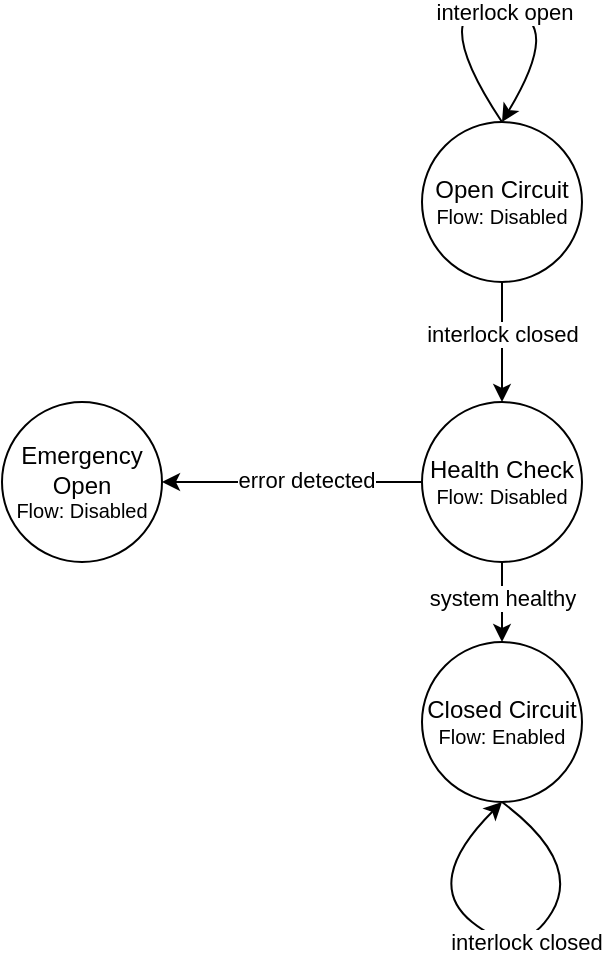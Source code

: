 <mxfile version="15.2.9" type="device"><diagram id="QTnVT0C6xqXXU48acrx5" name="Page-1"><mxGraphModel dx="450" dy="308" grid="1" gridSize="10" guides="1" tooltips="1" connect="1" arrows="1" fold="1" page="1" pageScale="1" pageWidth="850" pageHeight="1100" math="0" shadow="0"><root><mxCell id="0"/><mxCell id="1" parent="0"/><mxCell id="sa3_193MHR1y_w7XCdFe-1" value="&lt;div&gt;&lt;span&gt;Open Circuit&lt;/span&gt;&lt;/div&gt;&lt;div style=&quot;font-size: 10px&quot;&gt;Flow: Disabled&lt;/div&gt;" style="ellipse;whiteSpace=wrap;html=1;aspect=fixed;align=center;" vertex="1" parent="1"><mxGeometry x="280" y="90" width="80" height="80" as="geometry"/></mxCell><mxCell id="sa3_193MHR1y_w7XCdFe-11" value="" style="edgeStyle=orthogonalEdgeStyle;rounded=0;orthogonalLoop=1;jettySize=auto;html=1;exitX=0.5;exitY=1;exitDx=0;exitDy=0;entryX=0.5;entryY=0;entryDx=0;entryDy=0;" edge="1" parent="1" source="sa3_193MHR1y_w7XCdFe-1" target="sa3_193MHR1y_w7XCdFe-3"><mxGeometry relative="1" as="geometry"><mxPoint x="410" y="190" as="targetPoint"/></mxGeometry></mxCell><mxCell id="sa3_193MHR1y_w7XCdFe-12" value="interlock closed" style="edgeLabel;html=1;align=center;verticalAlign=middle;resizable=0;points=[];" vertex="1" connectable="0" parent="sa3_193MHR1y_w7XCdFe-11"><mxGeometry x="-0.13" relative="1" as="geometry"><mxPoint as="offset"/></mxGeometry></mxCell><mxCell id="sa3_193MHR1y_w7XCdFe-3" value="&lt;div&gt;Health Check&lt;/div&gt;&lt;div style=&quot;font-size: 10px&quot;&gt;Flow: Disabled&lt;/div&gt;" style="ellipse;whiteSpace=wrap;html=1;aspect=fixed;align=center;" vertex="1" parent="1"><mxGeometry x="280" y="230" width="80" height="80" as="geometry"/></mxCell><mxCell id="sa3_193MHR1y_w7XCdFe-6" value="&lt;div&gt;Emergency Open&lt;/div&gt;&lt;div style=&quot;font-size: 10px&quot;&gt;Flow: Disabled&lt;/div&gt;" style="ellipse;whiteSpace=wrap;html=1;aspect=fixed;align=center;" vertex="1" parent="1"><mxGeometry x="70" y="230" width="80" height="80" as="geometry"/></mxCell><mxCell id="sa3_193MHR1y_w7XCdFe-7" value="" style="endArrow=classic;html=1;exitX=0;exitY=0.5;exitDx=0;exitDy=0;entryX=1;entryY=0.5;entryDx=0;entryDy=0;" edge="1" parent="1" source="sa3_193MHR1y_w7XCdFe-3" target="sa3_193MHR1y_w7XCdFe-6"><mxGeometry width="50" height="50" relative="1" as="geometry"><mxPoint x="330" y="180" as="sourcePoint"/><mxPoint x="330" y="240" as="targetPoint"/></mxGeometry></mxCell><mxCell id="sa3_193MHR1y_w7XCdFe-8" value="error detected" style="edgeLabel;html=1;align=center;verticalAlign=middle;resizable=0;points=[];" vertex="1" connectable="0" parent="sa3_193MHR1y_w7XCdFe-7"><mxGeometry x="-0.108" y="-1" relative="1" as="geometry"><mxPoint as="offset"/></mxGeometry></mxCell><mxCell id="sa3_193MHR1y_w7XCdFe-10" value="&lt;div&gt;Closed Circuit&lt;/div&gt;&lt;div style=&quot;font-size: 10px&quot;&gt;Flow: Enabled&lt;/div&gt;" style="ellipse;whiteSpace=wrap;html=1;aspect=fixed;align=center;" vertex="1" parent="1"><mxGeometry x="280" y="350" width="80" height="80" as="geometry"/></mxCell><mxCell id="sa3_193MHR1y_w7XCdFe-14" value="" style="edgeStyle=orthogonalEdgeStyle;rounded=0;orthogonalLoop=1;jettySize=auto;html=1;exitX=0.5;exitY=1;exitDx=0;exitDy=0;entryX=0.5;entryY=0;entryDx=0;entryDy=0;" edge="1" parent="1" source="sa3_193MHR1y_w7XCdFe-3" target="sa3_193MHR1y_w7XCdFe-10"><mxGeometry relative="1" as="geometry"><mxPoint x="330" y="180" as="sourcePoint"/><mxPoint x="330" y="240" as="targetPoint"/></mxGeometry></mxCell><mxCell id="sa3_193MHR1y_w7XCdFe-15" value="system healthy" style="edgeLabel;html=1;align=center;verticalAlign=middle;resizable=0;points=[];" vertex="1" connectable="0" parent="sa3_193MHR1y_w7XCdFe-14"><mxGeometry x="-0.13" relative="1" as="geometry"><mxPoint as="offset"/></mxGeometry></mxCell><mxCell id="sa3_193MHR1y_w7XCdFe-16" value="" style="endArrow=classic;html=1;exitX=0.5;exitY=1;exitDx=0;exitDy=0;" edge="1" parent="1" source="sa3_193MHR1y_w7XCdFe-10"><mxGeometry width="50" height="50" relative="1" as="geometry"><mxPoint x="280" y="520" as="sourcePoint"/><mxPoint x="320" y="430" as="targetPoint"/></mxGeometry></mxCell><mxCell id="sa3_193MHR1y_w7XCdFe-17" value="" style="curved=1;endArrow=classic;html=1;exitX=0.5;exitY=1;exitDx=0;exitDy=0;entryX=0.5;entryY=1;entryDx=0;entryDy=0;" edge="1" parent="1" source="sa3_193MHR1y_w7XCdFe-10" target="sa3_193MHR1y_w7XCdFe-10"><mxGeometry width="50" height="50" relative="1" as="geometry"><mxPoint x="280" y="520" as="sourcePoint"/><mxPoint x="330" y="470" as="targetPoint"/><Array as="points"><mxPoint x="360" y="460"/><mxPoint x="330" y="510"/><mxPoint x="280" y="470"/></Array></mxGeometry></mxCell><mxCell id="sa3_193MHR1y_w7XCdFe-18" value="interlock closed" style="edgeLabel;html=1;align=center;verticalAlign=middle;resizable=0;points=[];" vertex="1" connectable="0" parent="sa3_193MHR1y_w7XCdFe-17"><mxGeometry x="-0.141" y="-4" relative="1" as="geometry"><mxPoint as="offset"/></mxGeometry></mxCell><mxCell id="sa3_193MHR1y_w7XCdFe-21" value="" style="curved=1;endArrow=classic;html=1;exitX=0.5;exitY=0;exitDx=0;exitDy=0;" edge="1" parent="1" source="sa3_193MHR1y_w7XCdFe-1"><mxGeometry width="50" height="50" relative="1" as="geometry"><mxPoint x="290" y="60" as="sourcePoint"/><mxPoint x="320" y="90" as="targetPoint"/><Array as="points"><mxPoint x="300" y="60"/><mxPoint x="300" y="30"/><mxPoint x="350" y="40"/></Array></mxGeometry></mxCell><mxCell id="sa3_193MHR1y_w7XCdFe-22" value="interlock open" style="edgeLabel;html=1;align=center;verticalAlign=middle;resizable=0;points=[];" vertex="1" connectable="0" parent="sa3_193MHR1y_w7XCdFe-21"><mxGeometry x="-0.0" y="-1" relative="1" as="geometry"><mxPoint as="offset"/></mxGeometry></mxCell></root></mxGraphModel></diagram></mxfile>